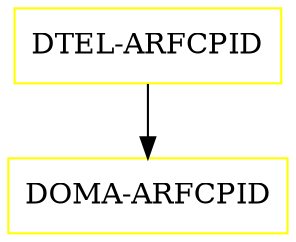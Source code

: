 digraph G {
  "DTEL-ARFCPID" [shape=box,color=yellow];
  "DOMA-ARFCPID" [shape=box,color=yellow,URL="./DOMA_ARFCPID.html"];
  "DTEL-ARFCPID" -> "DOMA-ARFCPID";
}
